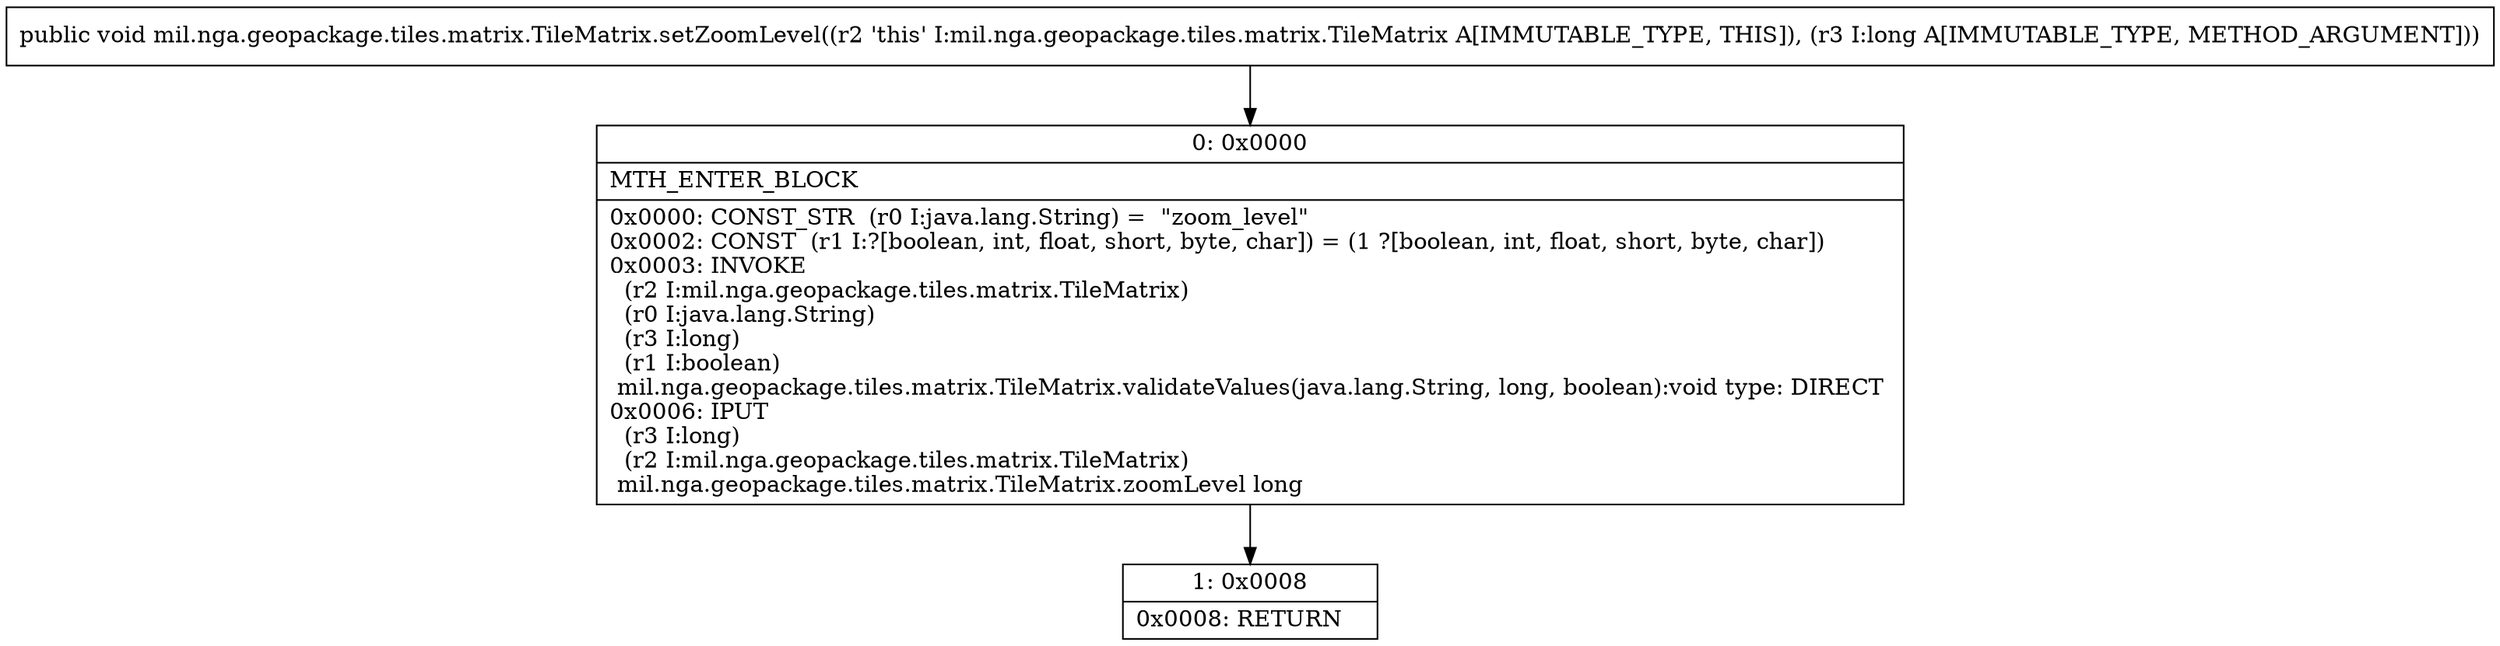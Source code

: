 digraph "CFG formil.nga.geopackage.tiles.matrix.TileMatrix.setZoomLevel(J)V" {
Node_0 [shape=record,label="{0\:\ 0x0000|MTH_ENTER_BLOCK\l|0x0000: CONST_STR  (r0 I:java.lang.String) =  \"zoom_level\" \l0x0002: CONST  (r1 I:?[boolean, int, float, short, byte, char]) = (1 ?[boolean, int, float, short, byte, char]) \l0x0003: INVOKE  \l  (r2 I:mil.nga.geopackage.tiles.matrix.TileMatrix)\l  (r0 I:java.lang.String)\l  (r3 I:long)\l  (r1 I:boolean)\l mil.nga.geopackage.tiles.matrix.TileMatrix.validateValues(java.lang.String, long, boolean):void type: DIRECT \l0x0006: IPUT  \l  (r3 I:long)\l  (r2 I:mil.nga.geopackage.tiles.matrix.TileMatrix)\l mil.nga.geopackage.tiles.matrix.TileMatrix.zoomLevel long \l}"];
Node_1 [shape=record,label="{1\:\ 0x0008|0x0008: RETURN   \l}"];
MethodNode[shape=record,label="{public void mil.nga.geopackage.tiles.matrix.TileMatrix.setZoomLevel((r2 'this' I:mil.nga.geopackage.tiles.matrix.TileMatrix A[IMMUTABLE_TYPE, THIS]), (r3 I:long A[IMMUTABLE_TYPE, METHOD_ARGUMENT])) }"];
MethodNode -> Node_0;
Node_0 -> Node_1;
}

